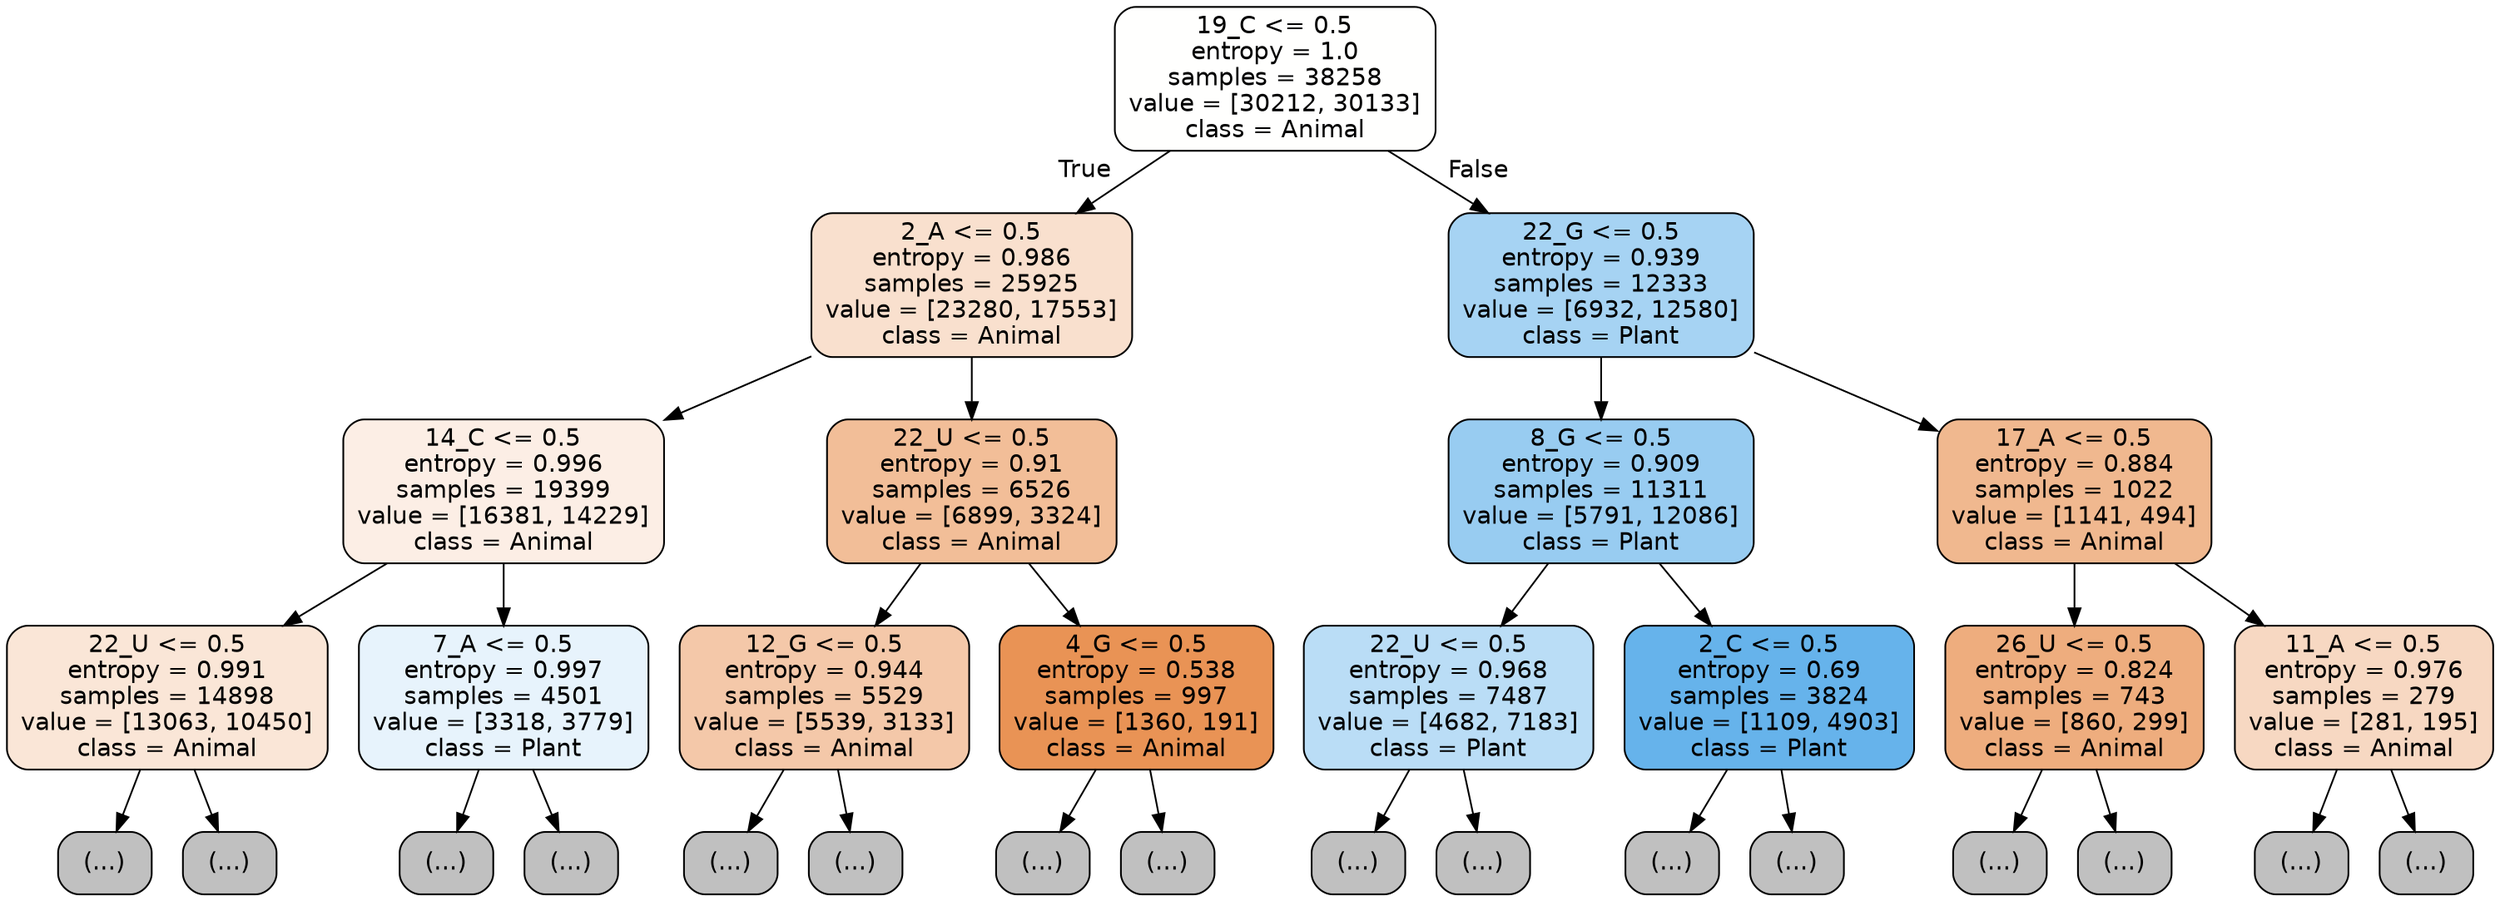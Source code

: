 digraph Tree {
node [shape=box, style="filled, rounded", color="black", fontname="helvetica"] ;
edge [fontname="helvetica"] ;
0 [label="19_C <= 0.5\nentropy = 1.0\nsamples = 38258\nvalue = [30212, 30133]\nclass = Animal", fillcolor="#fffffe"] ;
1 [label="2_A <= 0.5\nentropy = 0.986\nsamples = 25925\nvalue = [23280, 17553]\nclass = Animal", fillcolor="#f9e0ce"] ;
0 -> 1 [labeldistance=2.5, labelangle=45, headlabel="True"] ;
2 [label="14_C <= 0.5\nentropy = 0.996\nsamples = 19399\nvalue = [16381, 14229]\nclass = Animal", fillcolor="#fceee5"] ;
1 -> 2 ;
3 [label="22_U <= 0.5\nentropy = 0.991\nsamples = 14898\nvalue = [13063, 10450]\nclass = Animal", fillcolor="#fae6d7"] ;
2 -> 3 ;
4 [label="(...)", fillcolor="#C0C0C0"] ;
3 -> 4 ;
6463 [label="(...)", fillcolor="#C0C0C0"] ;
3 -> 6463 ;
7322 [label="7_A <= 0.5\nentropy = 0.997\nsamples = 4501\nvalue = [3318, 3779]\nclass = Plant", fillcolor="#e7f3fc"] ;
2 -> 7322 ;
7323 [label="(...)", fillcolor="#C0C0C0"] ;
7322 -> 7323 ;
8846 [label="(...)", fillcolor="#C0C0C0"] ;
7322 -> 8846 ;
9419 [label="22_U <= 0.5\nentropy = 0.91\nsamples = 6526\nvalue = [6899, 3324]\nclass = Animal", fillcolor="#f2be98"] ;
1 -> 9419 ;
9420 [label="12_G <= 0.5\nentropy = 0.944\nsamples = 5529\nvalue = [5539, 3133]\nclass = Animal", fillcolor="#f4c8a9"] ;
9419 -> 9420 ;
9421 [label="(...)", fillcolor="#C0C0C0"] ;
9420 -> 9421 ;
11500 [label="(...)", fillcolor="#C0C0C0"] ;
9420 -> 11500 ;
12235 [label="4_G <= 0.5\nentropy = 0.538\nsamples = 997\nvalue = [1360, 191]\nclass = Animal", fillcolor="#e99355"] ;
9419 -> 12235 ;
12236 [label="(...)", fillcolor="#C0C0C0"] ;
12235 -> 12236 ;
12419 [label="(...)", fillcolor="#C0C0C0"] ;
12235 -> 12419 ;
12526 [label="22_G <= 0.5\nentropy = 0.939\nsamples = 12333\nvalue = [6932, 12580]\nclass = Plant", fillcolor="#a6d3f3"] ;
0 -> 12526 [labeldistance=2.5, labelangle=-45, headlabel="False"] ;
12527 [label="8_G <= 0.5\nentropy = 0.909\nsamples = 11311\nvalue = [5791, 12086]\nclass = Plant", fillcolor="#98ccf1"] ;
12526 -> 12527 ;
12528 [label="22_U <= 0.5\nentropy = 0.968\nsamples = 7487\nvalue = [4682, 7183]\nclass = Plant", fillcolor="#baddf6"] ;
12527 -> 12528 ;
12529 [label="(...)", fillcolor="#C0C0C0"] ;
12528 -> 12529 ;
14878 [label="(...)", fillcolor="#C0C0C0"] ;
12528 -> 14878 ;
15301 [label="2_C <= 0.5\nentropy = 0.69\nsamples = 3824\nvalue = [1109, 4903]\nclass = Plant", fillcolor="#66b3eb"] ;
12527 -> 15301 ;
15302 [label="(...)", fillcolor="#C0C0C0"] ;
15301 -> 15302 ;
15999 [label="(...)", fillcolor="#C0C0C0"] ;
15301 -> 15999 ;
16180 [label="17_A <= 0.5\nentropy = 0.884\nsamples = 1022\nvalue = [1141, 494]\nclass = Animal", fillcolor="#f0b88f"] ;
12526 -> 16180 ;
16181 [label="26_U <= 0.5\nentropy = 0.824\nsamples = 743\nvalue = [860, 299]\nclass = Animal", fillcolor="#eead7e"] ;
16180 -> 16181 ;
16182 [label="(...)", fillcolor="#C0C0C0"] ;
16181 -> 16182 ;
16549 [label="(...)", fillcolor="#C0C0C0"] ;
16181 -> 16549 ;
16556 [label="11_A <= 0.5\nentropy = 0.976\nsamples = 279\nvalue = [281, 195]\nclass = Animal", fillcolor="#f7d8c2"] ;
16180 -> 16556 ;
16557 [label="(...)", fillcolor="#C0C0C0"] ;
16556 -> 16557 ;
16652 [label="(...)", fillcolor="#C0C0C0"] ;
16556 -> 16652 ;
}